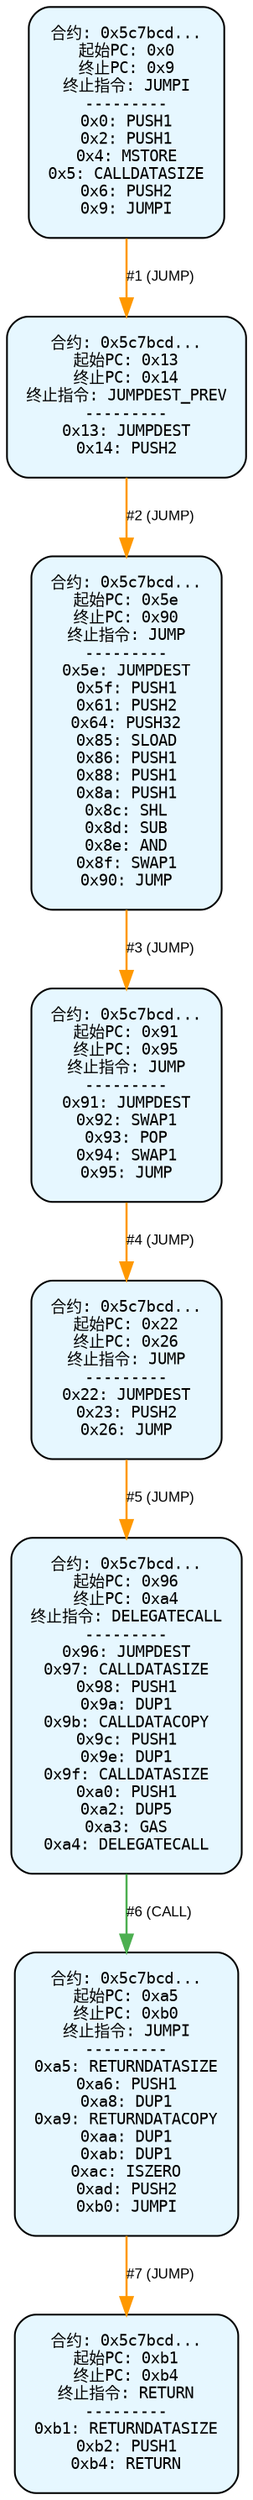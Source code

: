 digraph Contract_CFG {
    rankdir=TB;
    node [shape=box, style="filled, rounded", fontname="Monospace", fontsize=9, margin=0.15];
    edge [fontname="Arial", fontsize=8, penwidth=1.2];

    "block_0" [label="合约: 0x5c7bcd...
起始PC: 0x0
终止PC: 0x9
终止指令: JUMPI
---------
0x0: PUSH1
0x2: PUSH1
0x4: MSTORE
0x5: CALLDATASIZE
0x6: PUSH2
0x9: JUMPI", fillcolor="#e6f7ff"];
    "block_13" [label="合约: 0x5c7bcd...
起始PC: 0x13
终止PC: 0x14
终止指令: JUMPDEST_PREV
---------
0x13: JUMPDEST
0x14: PUSH2", fillcolor="#e6f7ff"];
    "block_5e" [label="合约: 0x5c7bcd...
起始PC: 0x5e
终止PC: 0x90
终止指令: JUMP
---------
0x5e: JUMPDEST
0x5f: PUSH1
0x61: PUSH2
0x64: PUSH32
0x85: SLOAD
0x86: PUSH1
0x88: PUSH1
0x8a: PUSH1
0x8c: SHL
0x8d: SUB
0x8e: AND
0x8f: SWAP1
0x90: JUMP", fillcolor="#e6f7ff"];
    "block_91" [label="合约: 0x5c7bcd...
起始PC: 0x91
终止PC: 0x95
终止指令: JUMP
---------
0x91: JUMPDEST
0x92: SWAP1
0x93: POP
0x94: SWAP1
0x95: JUMP", fillcolor="#e6f7ff"];
    "block_22" [label="合约: 0x5c7bcd...
起始PC: 0x22
终止PC: 0x26
终止指令: JUMP
---------
0x22: JUMPDEST
0x23: PUSH2
0x26: JUMP", fillcolor="#e6f7ff"];
    "block_96" [label="合约: 0x5c7bcd...
起始PC: 0x96
终止PC: 0xa4
终止指令: DELEGATECALL
---------
0x96: JUMPDEST
0x97: CALLDATASIZE
0x98: PUSH1
0x9a: DUP1
0x9b: CALLDATACOPY
0x9c: PUSH1
0x9e: DUP1
0x9f: CALLDATASIZE
0xa0: PUSH1
0xa2: DUP5
0xa3: GAS
0xa4: DELEGATECALL", fillcolor="#e6f7ff"];
    "block_a5" [label="合约: 0x5c7bcd...
起始PC: 0xa5
终止PC: 0xb0
终止指令: JUMPI
---------
0xa5: RETURNDATASIZE
0xa6: PUSH1
0xa8: DUP1
0xa9: RETURNDATACOPY
0xaa: DUP1
0xab: DUP1
0xac: ISZERO
0xad: PUSH2
0xb0: JUMPI", fillcolor="#e6f7ff"];
    "block_b1" [label="合约: 0x5c7bcd...
起始PC: 0xb1
终止PC: 0xb4
终止指令: RETURN
---------
0xb1: RETURNDATASIZE
0xb2: PUSH1
0xb4: RETURN", fillcolor="#e6f7ff"];

    "block_0" -> "block_13" [label="#1 (JUMP)", color="#ff9800"];
    "block_13" -> "block_5e" [label="#2 (JUMP)", color="#ff9800"];
    "block_5e" -> "block_91" [label="#3 (JUMP)", color="#ff9800"];
    "block_91" -> "block_22" [label="#4 (JUMP)", color="#ff9800"];
    "block_22" -> "block_96" [label="#5 (JUMP)", color="#ff9800"];
    "block_96" -> "block_a5" [label="#6 (CALL)", color="#4caf50"];
    "block_a5" -> "block_b1" [label="#7 (JUMP)", color="#ff9800"];
}
